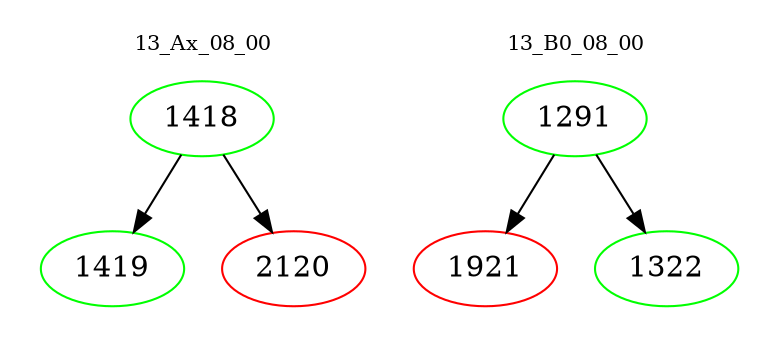 digraph{
subgraph cluster_0 {
color = white
label = "13_Ax_08_00";
fontsize=10;
T0_1418 [label="1418", color="green"]
T0_1418 -> T0_1419 [color="black"]
T0_1419 [label="1419", color="green"]
T0_1418 -> T0_2120 [color="black"]
T0_2120 [label="2120", color="red"]
}
subgraph cluster_1 {
color = white
label = "13_B0_08_00";
fontsize=10;
T1_1291 [label="1291", color="green"]
T1_1291 -> T1_1921 [color="black"]
T1_1921 [label="1921", color="red"]
T1_1291 -> T1_1322 [color="black"]
T1_1322 [label="1322", color="green"]
}
}
